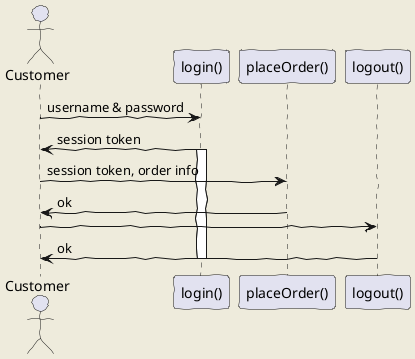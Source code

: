 ```plantuml
@startuml
    skinparam backgroundColor #EEEBDC
    skinparam handwritten true
    actor Customer
    Customer -> "login()" : username & password
    "login()" -> Customer : session token
    activate "login()"
    Customer -> "placeOrder()" : session token, order info
    "placeOrder()" -> Customer : ok
    Customer -> "logout()"
    "logout()" -> Customer : ok
    deactivate "login()"
@enduml
```